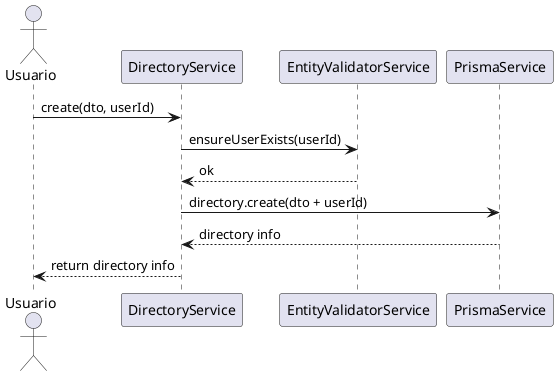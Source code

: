 @startuml
actor Usuario
participant DirectoryService
participant EntityValidatorService as Validator
participant PrismaService as Prisma

Usuario -> DirectoryService : create(dto, userId)
DirectoryService -> Validator : ensureUserExists(userId)
Validator --> DirectoryService : ok
DirectoryService -> Prisma : directory.create(dto + userId)
Prisma --> DirectoryService : directory info
DirectoryService --> Usuario : return directory info
@enduml
